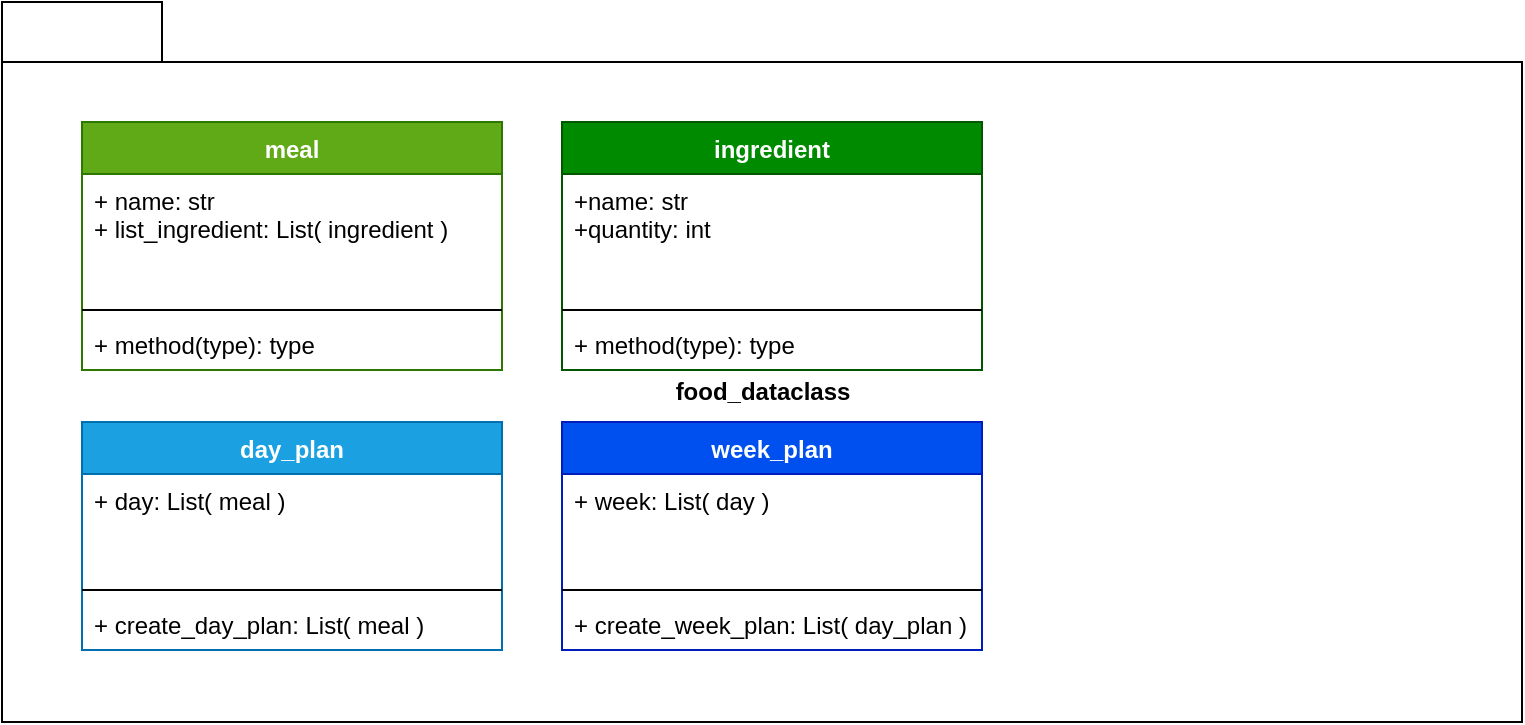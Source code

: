 <mxfile>
    <diagram id="87JUE_-x2ZjUUr6HAqFJ" name="classes">
        <mxGraphModel dx="1090" dy="639" grid="1" gridSize="10" guides="1" tooltips="1" connect="1" arrows="1" fold="1" page="1" pageScale="1" pageWidth="850" pageHeight="1100" math="0" shadow="0">
            <root>
                <mxCell id="0"/>
                <mxCell id="1" parent="0"/>
                <mxCell id="18" value="food_dataclass" style="shape=folder;fontStyle=1;tabWidth=80;tabHeight=30;tabPosition=left;html=1;boundedLbl=1;" parent="1" vertex="1">
                    <mxGeometry x="40" y="40" width="760" height="360" as="geometry"/>
                </mxCell>
                <mxCell id="2" value="meal" style="swimlane;fontStyle=1;align=center;verticalAlign=top;childLayout=stackLayout;horizontal=1;startSize=26;horizontalStack=0;resizeParent=1;resizeParentMax=0;resizeLast=0;collapsible=1;marginBottom=0;fillColor=#60a917;fontColor=#ffffff;strokeColor=#2D7600;" parent="1" vertex="1">
                    <mxGeometry x="80" y="100" width="210" height="124" as="geometry"/>
                </mxCell>
                <mxCell id="3" value="+ name: str&#10;+ list_ingredient: List( ingredient )" style="text;strokeColor=none;fillColor=none;align=left;verticalAlign=top;spacingLeft=4;spacingRight=4;overflow=hidden;rotatable=0;points=[[0,0.5],[1,0.5]];portConstraint=eastwest;" parent="2" vertex="1">
                    <mxGeometry y="26" width="210" height="64" as="geometry"/>
                </mxCell>
                <mxCell id="4" value="" style="line;strokeWidth=1;fillColor=none;align=left;verticalAlign=middle;spacingTop=-1;spacingLeft=3;spacingRight=3;rotatable=0;labelPosition=right;points=[];portConstraint=eastwest;" parent="2" vertex="1">
                    <mxGeometry y="90" width="210" height="8" as="geometry"/>
                </mxCell>
                <mxCell id="5" value="+ method(type): type" style="text;strokeColor=none;fillColor=none;align=left;verticalAlign=top;spacingLeft=4;spacingRight=4;overflow=hidden;rotatable=0;points=[[0,0.5],[1,0.5]];portConstraint=eastwest;" parent="2" vertex="1">
                    <mxGeometry y="98" width="210" height="26" as="geometry"/>
                </mxCell>
                <mxCell id="6" value="ingredient" style="swimlane;fontStyle=1;align=center;verticalAlign=top;childLayout=stackLayout;horizontal=1;startSize=26;horizontalStack=0;resizeParent=1;resizeParentMax=0;resizeLast=0;collapsible=1;marginBottom=0;fillColor=#008a00;fontColor=#ffffff;strokeColor=#005700;" parent="1" vertex="1">
                    <mxGeometry x="320" y="100" width="210" height="124" as="geometry"/>
                </mxCell>
                <mxCell id="7" value="+name: str&#10;+quantity: int" style="text;strokeColor=none;fillColor=none;align=left;verticalAlign=top;spacingLeft=4;spacingRight=4;overflow=hidden;rotatable=0;points=[[0,0.5],[1,0.5]];portConstraint=eastwest;" parent="6" vertex="1">
                    <mxGeometry y="26" width="210" height="64" as="geometry"/>
                </mxCell>
                <mxCell id="8" value="" style="line;strokeWidth=1;fillColor=none;align=left;verticalAlign=middle;spacingTop=-1;spacingLeft=3;spacingRight=3;rotatable=0;labelPosition=right;points=[];portConstraint=eastwest;" parent="6" vertex="1">
                    <mxGeometry y="90" width="210" height="8" as="geometry"/>
                </mxCell>
                <mxCell id="9" value="+ method(type): type" style="text;strokeColor=none;fillColor=none;align=left;verticalAlign=top;spacingLeft=4;spacingRight=4;overflow=hidden;rotatable=0;points=[[0,0.5],[1,0.5]];portConstraint=eastwest;" parent="6" vertex="1">
                    <mxGeometry y="98" width="210" height="26" as="geometry"/>
                </mxCell>
                <mxCell id="10" value="day_plan" style="swimlane;fontStyle=1;align=center;verticalAlign=top;childLayout=stackLayout;horizontal=1;startSize=26;horizontalStack=0;resizeParent=1;resizeParentMax=0;resizeLast=0;collapsible=1;marginBottom=0;fillColor=#1ba1e2;fontColor=#ffffff;strokeColor=#006EAF;" parent="1" vertex="1">
                    <mxGeometry x="80" y="250" width="210" height="114" as="geometry"/>
                </mxCell>
                <mxCell id="11" value="+ day: List( meal )" style="text;strokeColor=none;fillColor=none;align=left;verticalAlign=top;spacingLeft=4;spacingRight=4;overflow=hidden;rotatable=0;points=[[0,0.5],[1,0.5]];portConstraint=eastwest;" parent="10" vertex="1">
                    <mxGeometry y="26" width="210" height="54" as="geometry"/>
                </mxCell>
                <mxCell id="12" value="" style="line;strokeWidth=1;fillColor=none;align=left;verticalAlign=middle;spacingTop=-1;spacingLeft=3;spacingRight=3;rotatable=0;labelPosition=right;points=[];portConstraint=eastwest;" parent="10" vertex="1">
                    <mxGeometry y="80" width="210" height="8" as="geometry"/>
                </mxCell>
                <mxCell id="13" value="+ create_day_plan: List( meal )" style="text;strokeColor=none;fillColor=none;align=left;verticalAlign=top;spacingLeft=4;spacingRight=4;overflow=hidden;rotatable=0;points=[[0,0.5],[1,0.5]];portConstraint=eastwest;" parent="10" vertex="1">
                    <mxGeometry y="88" width="210" height="26" as="geometry"/>
                </mxCell>
                <mxCell id="14" value="week_plan" style="swimlane;fontStyle=1;align=center;verticalAlign=top;childLayout=stackLayout;horizontal=1;startSize=26;horizontalStack=0;resizeParent=1;resizeParentMax=0;resizeLast=0;collapsible=1;marginBottom=0;fillColor=#0050ef;fontColor=#ffffff;strokeColor=#001DBC;" parent="1" vertex="1">
                    <mxGeometry x="320" y="250" width="210" height="114" as="geometry"/>
                </mxCell>
                <mxCell id="15" value="+ week: List( day )" style="text;strokeColor=none;fillColor=none;align=left;verticalAlign=top;spacingLeft=4;spacingRight=4;overflow=hidden;rotatable=0;points=[[0,0.5],[1,0.5]];portConstraint=eastwest;" parent="14" vertex="1">
                    <mxGeometry y="26" width="210" height="54" as="geometry"/>
                </mxCell>
                <mxCell id="16" value="" style="line;strokeWidth=1;fillColor=none;align=left;verticalAlign=middle;spacingTop=-1;spacingLeft=3;spacingRight=3;rotatable=0;labelPosition=right;points=[];portConstraint=eastwest;" parent="14" vertex="1">
                    <mxGeometry y="80" width="210" height="8" as="geometry"/>
                </mxCell>
                <mxCell id="17" value="+ create_week_plan: List( day_plan )" style="text;strokeColor=none;fillColor=none;align=left;verticalAlign=top;spacingLeft=4;spacingRight=4;overflow=hidden;rotatable=0;points=[[0,0.5],[1,0.5]];portConstraint=eastwest;" parent="14" vertex="1">
                    <mxGeometry y="88" width="210" height="26" as="geometry"/>
                </mxCell>
            </root>
        </mxGraphModel>
    </diagram>
    <diagram id="123jc7DCSisj3ySlOsNm" name="database structure">
        <mxGraphModel dx="1090" dy="354" grid="1" gridSize="10" guides="1" tooltips="1" connect="1" arrows="1" fold="1" page="1" pageScale="1" pageWidth="850" pageHeight="1100" math="0" shadow="0">
            <root>
                <mxCell id="0XFNeuDIy_lwk9vlto-7-0"/>
                <mxCell id="0XFNeuDIy_lwk9vlto-7-1" parent="0XFNeuDIy_lwk9vlto-7-0"/>
                <mxCell id="0XFNeuDIy_lwk9vlto-7-15" value="ingredient" style="shape=table;startSize=30;container=1;collapsible=1;childLayout=tableLayout;fixedRows=1;rowLines=0;fontStyle=1;align=center;resizeLast=1;" parent="0XFNeuDIy_lwk9vlto-7-1" vertex="1">
                    <mxGeometry x="40" y="40" width="180" height="120" as="geometry"/>
                </mxCell>
                <mxCell id="0XFNeuDIy_lwk9vlto-7-16" value="" style="shape=partialRectangle;collapsible=0;dropTarget=0;pointerEvents=0;fillColor=none;top=0;left=0;bottom=1;right=0;points=[[0,0.5],[1,0.5]];portConstraint=eastwest;" parent="0XFNeuDIy_lwk9vlto-7-15" vertex="1">
                    <mxGeometry y="30" width="180" height="30" as="geometry"/>
                </mxCell>
                <mxCell id="0XFNeuDIy_lwk9vlto-7-17" value="PK" style="shape=partialRectangle;connectable=0;fillColor=none;top=0;left=0;bottom=0;right=0;fontStyle=1;overflow=hidden;" parent="0XFNeuDIy_lwk9vlto-7-16" vertex="1">
                    <mxGeometry width="30" height="30" as="geometry">
                        <mxRectangle width="30" height="30" as="alternateBounds"/>
                    </mxGeometry>
                </mxCell>
                <mxCell id="0XFNeuDIy_lwk9vlto-7-18" value="ID" style="shape=partialRectangle;connectable=0;fillColor=none;top=0;left=0;bottom=0;right=0;align=left;spacingLeft=6;fontStyle=5;overflow=hidden;" parent="0XFNeuDIy_lwk9vlto-7-16" vertex="1">
                    <mxGeometry x="30" width="150" height="30" as="geometry">
                        <mxRectangle width="150" height="30" as="alternateBounds"/>
                    </mxGeometry>
                </mxCell>
                <mxCell id="0XFNeuDIy_lwk9vlto-7-19" value="" style="shape=partialRectangle;collapsible=0;dropTarget=0;pointerEvents=0;fillColor=none;top=0;left=0;bottom=0;right=0;points=[[0,0.5],[1,0.5]];portConstraint=eastwest;" parent="0XFNeuDIy_lwk9vlto-7-15" vertex="1">
                    <mxGeometry y="60" width="180" height="30" as="geometry"/>
                </mxCell>
                <mxCell id="0XFNeuDIy_lwk9vlto-7-20" value="" style="shape=partialRectangle;connectable=0;fillColor=none;top=0;left=0;bottom=0;right=0;editable=1;overflow=hidden;" parent="0XFNeuDIy_lwk9vlto-7-19" vertex="1">
                    <mxGeometry width="30" height="30" as="geometry">
                        <mxRectangle width="30" height="30" as="alternateBounds"/>
                    </mxGeometry>
                </mxCell>
                <mxCell id="0XFNeuDIy_lwk9vlto-7-21" value="description: text" style="shape=partialRectangle;connectable=0;fillColor=none;top=0;left=0;bottom=0;right=0;align=left;spacingLeft=6;overflow=hidden;" parent="0XFNeuDIy_lwk9vlto-7-19" vertex="1">
                    <mxGeometry x="30" width="150" height="30" as="geometry">
                        <mxRectangle width="150" height="30" as="alternateBounds"/>
                    </mxGeometry>
                </mxCell>
                <mxCell id="0XFNeuDIy_lwk9vlto-7-22" value="" style="shape=partialRectangle;collapsible=0;dropTarget=0;pointerEvents=0;fillColor=none;top=0;left=0;bottom=0;right=0;points=[[0,0.5],[1,0.5]];portConstraint=eastwest;" parent="0XFNeuDIy_lwk9vlto-7-15" vertex="1">
                    <mxGeometry y="90" width="180" height="30" as="geometry"/>
                </mxCell>
                <mxCell id="0XFNeuDIy_lwk9vlto-7-23" value="" style="shape=partialRectangle;connectable=0;fillColor=none;top=0;left=0;bottom=0;right=0;editable=1;overflow=hidden;" parent="0XFNeuDIy_lwk9vlto-7-22" vertex="1">
                    <mxGeometry width="30" height="30" as="geometry">
                        <mxRectangle width="30" height="30" as="alternateBounds"/>
                    </mxGeometry>
                </mxCell>
                <mxCell id="0XFNeuDIy_lwk9vlto-7-24" value="quantity: int" style="shape=partialRectangle;connectable=0;fillColor=none;top=0;left=0;bottom=0;right=0;align=left;spacingLeft=6;overflow=hidden;" parent="0XFNeuDIy_lwk9vlto-7-22" vertex="1">
                    <mxGeometry x="30" width="150" height="30" as="geometry">
                        <mxRectangle width="150" height="30" as="alternateBounds"/>
                    </mxGeometry>
                </mxCell>
                <mxCell id="0XFNeuDIy_lwk9vlto-7-28" value="meal" style="shape=table;startSize=30;container=1;collapsible=1;childLayout=tableLayout;fixedRows=1;rowLines=0;fontStyle=1;align=center;resizeLast=1;" parent="0XFNeuDIy_lwk9vlto-7-1" vertex="1">
                    <mxGeometry x="580" y="40" width="180" height="120" as="geometry"/>
                </mxCell>
                <mxCell id="0XFNeuDIy_lwk9vlto-7-29" value="" style="shape=partialRectangle;collapsible=0;dropTarget=0;pointerEvents=0;fillColor=none;top=0;left=0;bottom=1;right=0;points=[[0,0.5],[1,0.5]];portConstraint=eastwest;" parent="0XFNeuDIy_lwk9vlto-7-28" vertex="1">
                    <mxGeometry y="30" width="180" height="30" as="geometry"/>
                </mxCell>
                <mxCell id="0XFNeuDIy_lwk9vlto-7-30" value="PK" style="shape=partialRectangle;connectable=0;fillColor=none;top=0;left=0;bottom=0;right=0;fontStyle=1;overflow=hidden;" parent="0XFNeuDIy_lwk9vlto-7-29" vertex="1">
                    <mxGeometry width="30" height="30" as="geometry">
                        <mxRectangle width="30" height="30" as="alternateBounds"/>
                    </mxGeometry>
                </mxCell>
                <mxCell id="0XFNeuDIy_lwk9vlto-7-31" value="ID" style="shape=partialRectangle;connectable=0;fillColor=none;top=0;left=0;bottom=0;right=0;align=left;spacingLeft=6;fontStyle=5;overflow=hidden;" parent="0XFNeuDIy_lwk9vlto-7-29" vertex="1">
                    <mxGeometry x="30" width="150" height="30" as="geometry">
                        <mxRectangle width="150" height="30" as="alternateBounds"/>
                    </mxGeometry>
                </mxCell>
                <mxCell id="0XFNeuDIy_lwk9vlto-7-32" value="" style="shape=partialRectangle;collapsible=0;dropTarget=0;pointerEvents=0;fillColor=none;top=0;left=0;bottom=0;right=0;points=[[0,0.5],[1,0.5]];portConstraint=eastwest;" parent="0XFNeuDIy_lwk9vlto-7-28" vertex="1">
                    <mxGeometry y="60" width="180" height="30" as="geometry"/>
                </mxCell>
                <mxCell id="0XFNeuDIy_lwk9vlto-7-33" value="" style="shape=partialRectangle;connectable=0;fillColor=none;top=0;left=0;bottom=0;right=0;editable=1;overflow=hidden;" parent="0XFNeuDIy_lwk9vlto-7-32" vertex="1">
                    <mxGeometry width="30" height="30" as="geometry">
                        <mxRectangle width="30" height="30" as="alternateBounds"/>
                    </mxGeometry>
                </mxCell>
                <mxCell id="0XFNeuDIy_lwk9vlto-7-34" value="description" style="shape=partialRectangle;connectable=0;fillColor=none;top=0;left=0;bottom=0;right=0;align=left;spacingLeft=6;overflow=hidden;" parent="0XFNeuDIy_lwk9vlto-7-32" vertex="1">
                    <mxGeometry x="30" width="150" height="30" as="geometry">
                        <mxRectangle width="150" height="30" as="alternateBounds"/>
                    </mxGeometry>
                </mxCell>
                <mxCell id="0XFNeuDIy_lwk9vlto-7-38" value="" style="shape=partialRectangle;collapsible=0;dropTarget=0;pointerEvents=0;fillColor=none;top=0;left=0;bottom=0;right=0;points=[[0,0.5],[1,0.5]];portConstraint=eastwest;" parent="0XFNeuDIy_lwk9vlto-7-28" vertex="1">
                    <mxGeometry y="90" width="180" height="30" as="geometry"/>
                </mxCell>
                <mxCell id="0XFNeuDIy_lwk9vlto-7-39" value="" style="shape=partialRectangle;connectable=0;fillColor=none;top=0;left=0;bottom=0;right=0;editable=1;overflow=hidden;" parent="0XFNeuDIy_lwk9vlto-7-38" vertex="1">
                    <mxGeometry width="30" height="30" as="geometry">
                        <mxRectangle width="30" height="30" as="alternateBounds"/>
                    </mxGeometry>
                </mxCell>
                <mxCell id="0XFNeuDIy_lwk9vlto-7-40" value="" style="shape=partialRectangle;connectable=0;fillColor=none;top=0;left=0;bottom=0;right=0;align=left;spacingLeft=6;overflow=hidden;" parent="0XFNeuDIy_lwk9vlto-7-38" vertex="1">
                    <mxGeometry x="30" width="150" height="30" as="geometry">
                        <mxRectangle width="150" height="30" as="alternateBounds"/>
                    </mxGeometry>
                </mxCell>
                <mxCell id="0XFNeuDIy_lwk9vlto-7-41" value="Table" style="shape=table;startSize=30;container=1;collapsible=1;childLayout=tableLayout;fixedRows=1;rowLines=0;fontStyle=1;align=center;resizeLast=1;" parent="0XFNeuDIy_lwk9vlto-7-1" vertex="1">
                    <mxGeometry x="290" y="90" width="180" height="160" as="geometry"/>
                </mxCell>
                <mxCell id="0XFNeuDIy_lwk9vlto-7-42" value="" style="shape=partialRectangle;collapsible=0;dropTarget=0;pointerEvents=0;fillColor=none;top=0;left=0;bottom=1;right=0;points=[[0,0.5],[1,0.5]];portConstraint=eastwest;" parent="0XFNeuDIy_lwk9vlto-7-41" vertex="1">
                    <mxGeometry y="30" width="180" height="30" as="geometry"/>
                </mxCell>
                <mxCell id="0XFNeuDIy_lwk9vlto-7-43" value="PK" style="shape=partialRectangle;connectable=0;fillColor=none;top=0;left=0;bottom=0;right=0;fontStyle=1;overflow=hidden;" parent="0XFNeuDIy_lwk9vlto-7-42" vertex="1">
                    <mxGeometry width="30" height="30" as="geometry">
                        <mxRectangle width="30" height="30" as="alternateBounds"/>
                    </mxGeometry>
                </mxCell>
                <mxCell id="0XFNeuDIy_lwk9vlto-7-44" value="ID" style="shape=partialRectangle;connectable=0;fillColor=none;top=0;left=0;bottom=0;right=0;align=left;spacingLeft=6;fontStyle=5;overflow=hidden;" parent="0XFNeuDIy_lwk9vlto-7-42" vertex="1">
                    <mxGeometry x="30" width="150" height="30" as="geometry">
                        <mxRectangle width="150" height="30" as="alternateBounds"/>
                    </mxGeometry>
                </mxCell>
                <mxCell id="0XFNeuDIy_lwk9vlto-7-45" value="" style="shape=partialRectangle;collapsible=0;dropTarget=0;pointerEvents=0;fillColor=none;top=0;left=0;bottom=0;right=0;points=[[0,0.5],[1,0.5]];portConstraint=eastwest;" parent="0XFNeuDIy_lwk9vlto-7-41" vertex="1">
                    <mxGeometry y="60" width="180" height="30" as="geometry"/>
                </mxCell>
                <mxCell id="0XFNeuDIy_lwk9vlto-7-46" value="FK" style="shape=partialRectangle;connectable=0;fillColor=none;top=0;left=0;bottom=0;right=0;editable=1;overflow=hidden;" parent="0XFNeuDIy_lwk9vlto-7-45" vertex="1">
                    <mxGeometry width="30" height="30" as="geometry">
                        <mxRectangle width="30" height="30" as="alternateBounds"/>
                    </mxGeometry>
                </mxCell>
                <mxCell id="0XFNeuDIy_lwk9vlto-7-47" value="FK_meal" style="shape=partialRectangle;connectable=0;fillColor=none;top=0;left=0;bottom=0;right=0;align=left;spacingLeft=6;overflow=hidden;" parent="0XFNeuDIy_lwk9vlto-7-45" vertex="1">
                    <mxGeometry x="30" width="150" height="30" as="geometry">
                        <mxRectangle width="150" height="30" as="alternateBounds"/>
                    </mxGeometry>
                </mxCell>
                <mxCell id="0XFNeuDIy_lwk9vlto-7-48" value="" style="shape=partialRectangle;collapsible=0;dropTarget=0;pointerEvents=0;fillColor=none;top=0;left=0;bottom=0;right=0;points=[[0,0.5],[1,0.5]];portConstraint=eastwest;" parent="0XFNeuDIy_lwk9vlto-7-41" vertex="1">
                    <mxGeometry y="90" width="180" height="30" as="geometry"/>
                </mxCell>
                <mxCell id="0XFNeuDIy_lwk9vlto-7-49" value="FK" style="shape=partialRectangle;connectable=0;fillColor=none;top=0;left=0;bottom=0;right=0;editable=1;overflow=hidden;" parent="0XFNeuDIy_lwk9vlto-7-48" vertex="1">
                    <mxGeometry width="30" height="30" as="geometry">
                        <mxRectangle width="30" height="30" as="alternateBounds"/>
                    </mxGeometry>
                </mxCell>
                <mxCell id="0XFNeuDIy_lwk9vlto-7-50" value="FK_ingredient" style="shape=partialRectangle;connectable=0;fillColor=none;top=0;left=0;bottom=0;right=0;align=left;spacingLeft=6;overflow=hidden;" parent="0XFNeuDIy_lwk9vlto-7-48" vertex="1">
                    <mxGeometry x="30" width="150" height="30" as="geometry">
                        <mxRectangle width="150" height="30" as="alternateBounds"/>
                    </mxGeometry>
                </mxCell>
                <mxCell id="0XFNeuDIy_lwk9vlto-7-51" value="" style="shape=partialRectangle;collapsible=0;dropTarget=0;pointerEvents=0;fillColor=none;top=0;left=0;bottom=0;right=0;points=[[0,0.5],[1,0.5]];portConstraint=eastwest;" parent="0XFNeuDIy_lwk9vlto-7-41" vertex="1">
                    <mxGeometry y="120" width="180" height="30" as="geometry"/>
                </mxCell>
                <mxCell id="0XFNeuDIy_lwk9vlto-7-52" value="" style="shape=partialRectangle;connectable=0;fillColor=none;top=0;left=0;bottom=0;right=0;editable=1;overflow=hidden;" parent="0XFNeuDIy_lwk9vlto-7-51" vertex="1">
                    <mxGeometry width="30" height="30" as="geometry">
                        <mxRectangle width="30" height="30" as="alternateBounds"/>
                    </mxGeometry>
                </mxCell>
                <mxCell id="0XFNeuDIy_lwk9vlto-7-53" value="" style="shape=partialRectangle;connectable=0;fillColor=none;top=0;left=0;bottom=0;right=0;align=left;spacingLeft=6;overflow=hidden;" parent="0XFNeuDIy_lwk9vlto-7-51" vertex="1">
                    <mxGeometry x="30" width="150" height="30" as="geometry">
                        <mxRectangle width="150" height="30" as="alternateBounds"/>
                    </mxGeometry>
                </mxCell>
                <mxCell id="Lkc6-gw4-mQZ-TWBK0Je-1" style="edgeStyle=none;html=1;entryX=1;entryY=0.5;entryDx=0;entryDy=0;exitX=0;exitY=0.5;exitDx=0;exitDy=0;" parent="0XFNeuDIy_lwk9vlto-7-1" source="0XFNeuDIy_lwk9vlto-7-29" target="0XFNeuDIy_lwk9vlto-7-45" edge="1">
                    <mxGeometry relative="1" as="geometry">
                        <Array as="points">
                            <mxPoint x="540" y="150"/>
                        </Array>
                    </mxGeometry>
                </mxCell>
                <mxCell id="Lkc6-gw4-mQZ-TWBK0Je-2" style="edgeStyle=none;html=1;entryX=0;entryY=0.5;entryDx=0;entryDy=0;exitX=1;exitY=0.5;exitDx=0;exitDy=0;" parent="0XFNeuDIy_lwk9vlto-7-1" source="0XFNeuDIy_lwk9vlto-7-16" target="0XFNeuDIy_lwk9vlto-7-48" edge="1">
                    <mxGeometry relative="1" as="geometry">
                        <Array as="points">
                            <mxPoint x="240" y="180"/>
                        </Array>
                    </mxGeometry>
                </mxCell>
                <mxCell id="Lkc6-gw4-mQZ-TWBK0Je-3" value="( meal.description, ingredient.description, ingredient.quantity )" style="text;html=1;strokeColor=none;fillColor=none;align=center;verticalAlign=middle;whiteSpace=wrap;rounded=0;" parent="0XFNeuDIy_lwk9vlto-7-1" vertex="1">
                    <mxGeometry x="40" y="320" width="400" height="30" as="geometry"/>
                </mxCell>
            </root>
        </mxGraphModel>
    </diagram>
</mxfile>
